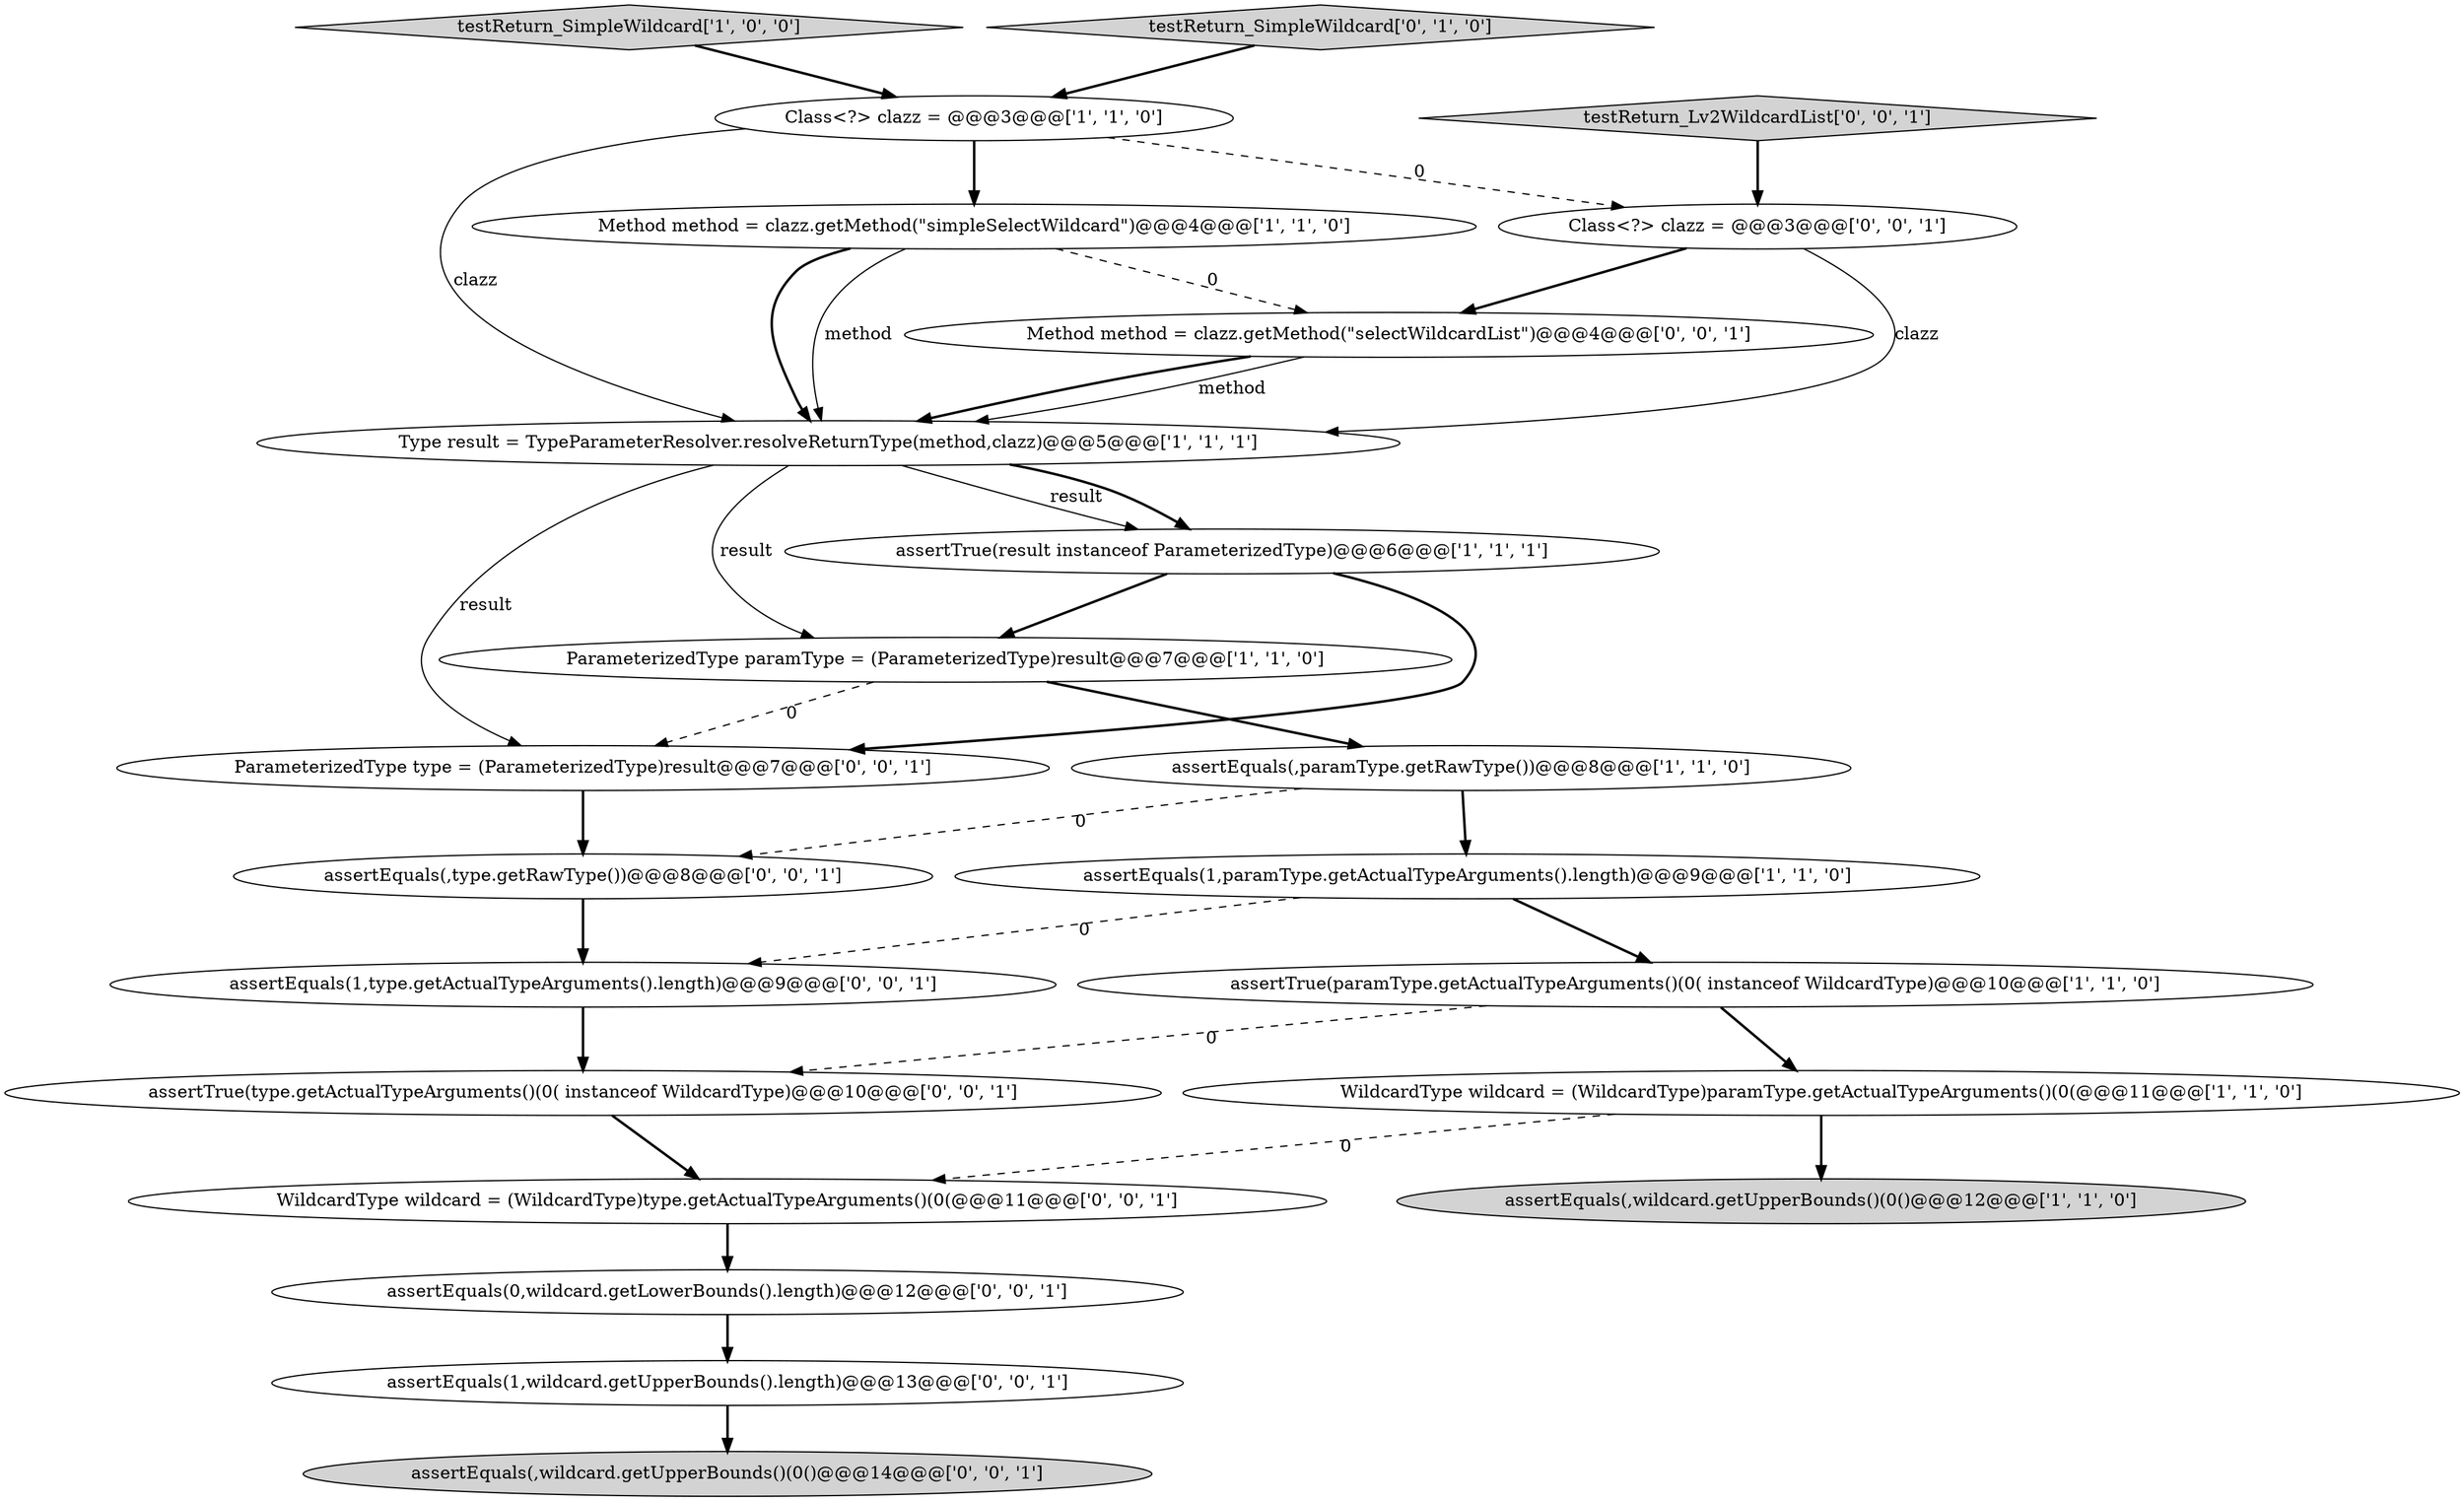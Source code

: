 digraph {
22 [style = filled, label = "Class<?> clazz = @@@3@@@['0', '0', '1']", fillcolor = white, shape = ellipse image = "AAA0AAABBB3BBB"];
18 [style = filled, label = "assertTrue(type.getActualTypeArguments()(0( instanceof WildcardType)@@@10@@@['0', '0', '1']", fillcolor = white, shape = ellipse image = "AAA0AAABBB3BBB"];
20 [style = filled, label = "WildcardType wildcard = (WildcardType)type.getActualTypeArguments()(0(@@@11@@@['0', '0', '1']", fillcolor = white, shape = ellipse image = "AAA0AAABBB3BBB"];
4 [style = filled, label = "Type result = TypeParameterResolver.resolveReturnType(method,clazz)@@@5@@@['1', '1', '1']", fillcolor = white, shape = ellipse image = "AAA0AAABBB1BBB"];
15 [style = filled, label = "Method method = clazz.getMethod(\"selectWildcardList\")@@@4@@@['0', '0', '1']", fillcolor = white, shape = ellipse image = "AAA0AAABBB3BBB"];
0 [style = filled, label = "assertEquals(1,paramType.getActualTypeArguments().length)@@@9@@@['1', '1', '0']", fillcolor = white, shape = ellipse image = "AAA0AAABBB1BBB"];
14 [style = filled, label = "assertEquals(,type.getRawType())@@@8@@@['0', '0', '1']", fillcolor = white, shape = ellipse image = "AAA0AAABBB3BBB"];
9 [style = filled, label = "assertTrue(paramType.getActualTypeArguments()(0( instanceof WildcardType)@@@10@@@['1', '1', '0']", fillcolor = white, shape = ellipse image = "AAA0AAABBB1BBB"];
6 [style = filled, label = "WildcardType wildcard = (WildcardType)paramType.getActualTypeArguments()(0(@@@11@@@['1', '1', '0']", fillcolor = white, shape = ellipse image = "AAA0AAABBB1BBB"];
5 [style = filled, label = "testReturn_SimpleWildcard['1', '0', '0']", fillcolor = lightgray, shape = diamond image = "AAA0AAABBB1BBB"];
2 [style = filled, label = "Method method = clazz.getMethod(\"simpleSelectWildcard\")@@@4@@@['1', '1', '0']", fillcolor = white, shape = ellipse image = "AAA0AAABBB1BBB"];
1 [style = filled, label = "assertTrue(result instanceof ParameterizedType)@@@6@@@['1', '1', '1']", fillcolor = white, shape = ellipse image = "AAA0AAABBB1BBB"];
21 [style = filled, label = "assertEquals(0,wildcard.getLowerBounds().length)@@@12@@@['0', '0', '1']", fillcolor = white, shape = ellipse image = "AAA0AAABBB3BBB"];
19 [style = filled, label = "assertEquals(,wildcard.getUpperBounds()(0()@@@14@@@['0', '0', '1']", fillcolor = lightgray, shape = ellipse image = "AAA0AAABBB3BBB"];
16 [style = filled, label = "ParameterizedType type = (ParameterizedType)result@@@7@@@['0', '0', '1']", fillcolor = white, shape = ellipse image = "AAA0AAABBB3BBB"];
11 [style = filled, label = "testReturn_SimpleWildcard['0', '1', '0']", fillcolor = lightgray, shape = diamond image = "AAA0AAABBB2BBB"];
12 [style = filled, label = "testReturn_Lv2WildcardList['0', '0', '1']", fillcolor = lightgray, shape = diamond image = "AAA0AAABBB3BBB"];
7 [style = filled, label = "assertEquals(,wildcard.getUpperBounds()(0()@@@12@@@['1', '1', '0']", fillcolor = lightgray, shape = ellipse image = "AAA0AAABBB1BBB"];
17 [style = filled, label = "assertEquals(1,type.getActualTypeArguments().length)@@@9@@@['0', '0', '1']", fillcolor = white, shape = ellipse image = "AAA0AAABBB3BBB"];
8 [style = filled, label = "assertEquals(,paramType.getRawType())@@@8@@@['1', '1', '0']", fillcolor = white, shape = ellipse image = "AAA0AAABBB1BBB"];
10 [style = filled, label = "ParameterizedType paramType = (ParameterizedType)result@@@7@@@['1', '1', '0']", fillcolor = white, shape = ellipse image = "AAA0AAABBB1BBB"];
3 [style = filled, label = "Class<?> clazz = @@@3@@@['1', '1', '0']", fillcolor = white, shape = ellipse image = "AAA0AAABBB1BBB"];
13 [style = filled, label = "assertEquals(1,wildcard.getUpperBounds().length)@@@13@@@['0', '0', '1']", fillcolor = white, shape = ellipse image = "AAA0AAABBB3BBB"];
5->3 [style = bold, label=""];
0->9 [style = bold, label=""];
22->15 [style = bold, label=""];
6->20 [style = dashed, label="0"];
22->4 [style = solid, label="clazz"];
9->18 [style = dashed, label="0"];
14->17 [style = bold, label=""];
3->22 [style = dashed, label="0"];
8->14 [style = dashed, label="0"];
4->16 [style = solid, label="result"];
2->4 [style = bold, label=""];
0->17 [style = dashed, label="0"];
4->10 [style = solid, label="result"];
9->6 [style = bold, label=""];
15->4 [style = solid, label="method"];
2->15 [style = dashed, label="0"];
20->21 [style = bold, label=""];
8->0 [style = bold, label=""];
3->4 [style = solid, label="clazz"];
4->1 [style = solid, label="result"];
18->20 [style = bold, label=""];
13->19 [style = bold, label=""];
10->8 [style = bold, label=""];
3->2 [style = bold, label=""];
11->3 [style = bold, label=""];
1->16 [style = bold, label=""];
15->4 [style = bold, label=""];
16->14 [style = bold, label=""];
4->1 [style = bold, label=""];
10->16 [style = dashed, label="0"];
6->7 [style = bold, label=""];
2->4 [style = solid, label="method"];
1->10 [style = bold, label=""];
12->22 [style = bold, label=""];
17->18 [style = bold, label=""];
21->13 [style = bold, label=""];
}
